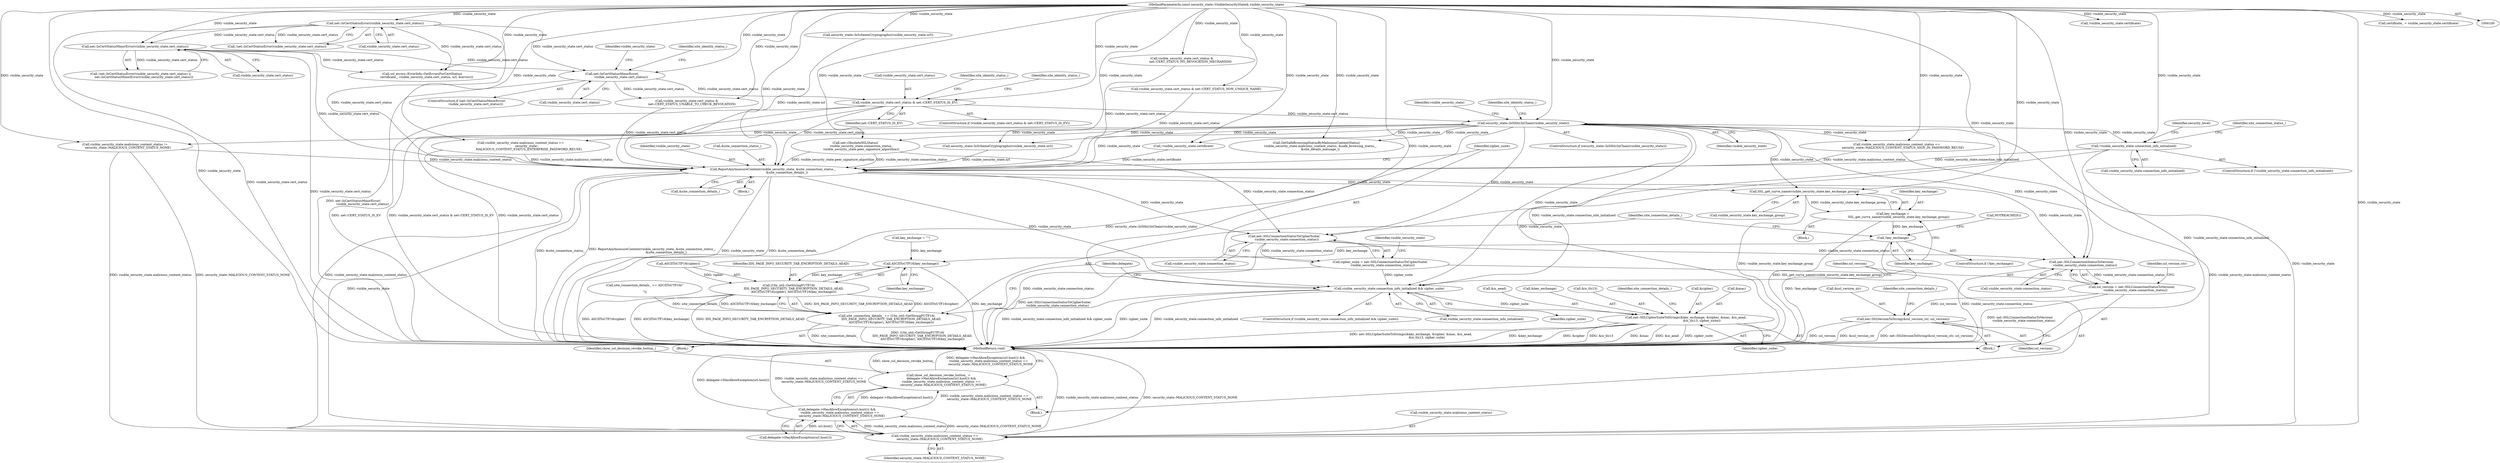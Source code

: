 digraph "0_Chrome_7cde8513c12a6e8ec5d1d1eb1cfd078d9adad3ef@API" {
"1000471" [label="(Call,!visible_security_state.connection_info_initialized)"];
"1000313" [label="(Call,security_state::IsSHA1InChain(visible_security_state))"];
"1000262" [label="(Call,visible_security_state.cert_status & net::CERT_STATUS_IS_EV)"];
"1000208" [label="(Call,net::IsCertStatusMinorError(\n                   visible_security_state.cert_status))"];
"1000187" [label="(Call,net::IsCertStatusMinorError(visible_security_state.cert_status))"];
"1000183" [label="(Call,net::IsCertStatusError(visible_security_state.cert_status))"];
"1000103" [label="(MethodParameterIn,const security_state::VisibleSecurityState& visible_security_state)"];
"1000508" [label="(Call,ReportAnyInsecureContent(visible_security_state, &site_connection_status_,\n                             &site_connection_details_))"];
"1000517" [label="(Call,net::SSLConnectionStatusToCipherSuite(\n      visible_security_state.connection_status))"];
"1000515" [label="(Call,cipher_suite = net::SSLConnectionStatusToCipherSuite(\n      visible_security_state.connection_status))"];
"1000522" [label="(Call,visible_security_state.connection_info_initialized && cipher_suite)"];
"1000555" [label="(Call,net::SSLCipherSuiteToStrings(&key_exchange, &cipher, &mac, &is_aead,\n                                 &is_tls13, cipher_suite))"];
"1000531" [label="(Call,net::SSLConnectionStatusToVersion(\n        visible_security_state.connection_status))"];
"1000529" [label="(Call,ssl_version = net::SSLConnectionStatusToVersion(\n        visible_security_state.connection_status))"];
"1000536" [label="(Call,net::SSLVersionToString(&ssl_version_str, ssl_version))"];
"1000579" [label="(Call,SSL_get_curve_name(visible_security_state.key_exchange_group))"];
"1000577" [label="(Call,key_exchange =\n            SSL_get_curve_name(visible_security_state.key_exchange_group))"];
"1000584" [label="(Call,!key_exchange)"];
"1000597" [label="(Call,ASCIIToUTF16(key_exchange))"];
"1000593" [label="(Call,l10n_util::GetStringFUTF16(\n          IDS_PAGE_INFO_SECURITY_TAB_ENCRYPTION_DETAILS_AEAD,\n          ASCIIToUTF16(cipher), ASCIIToUTF16(key_exchange)))"];
"1000591" [label="(Call,site_connection_details_ += l10n_util::GetStringFUTF16(\n          IDS_PAGE_INFO_SECURITY_TAB_ENCRYPTION_DETAILS_AEAD,\n          ASCIIToUTF16(cipher), ASCIIToUTF16(key_exchange)))"];
"1000623" [label="(Call,visible_security_state.malicious_content_status ==\n          security_state::MALICIOUS_CONTENT_STATUS_NONE)"];
"1000620" [label="(Call,delegate->HasAllowException(url.host()) &&\n      visible_security_state.malicious_content_status ==\n          security_state::MALICIOUS_CONTENT_STATUS_NONE)"];
"1000618" [label="(Call,show_ssl_decision_revoke_button_ =\n      delegate->HasAllowException(url.host()) &&\n      visible_security_state.malicious_content_status ==\n          security_state::MALICIOUS_CONTENT_STATUS_NONE)"];
"1000182" [label="(Call,!net::IsCertStatusError(visible_security_state.cert_status))"];
"1000509" [label="(Identifier,visible_security_state)"];
"1000564" [label="(Call,&is_tls13)"];
"1000314" [label="(Identifier,visible_security_state)"];
"1000232" [label="(Call,visible_security_state.cert_status &\n           net::CERT_STATUS_UNABLE_TO_CHECK_REVOCATION)"];
"1000522" [label="(Call,visible_security_state.connection_info_initialized && cipher_suite)"];
"1000618" [label="(Call,show_ssl_decision_revoke_button_ =\n      delegate->HasAllowException(url.host()) &&\n      visible_security_state.malicious_content_status ==\n          security_state::MALICIOUS_CONTENT_STATUS_NONE)"];
"1000530" [label="(Identifier,ssl_version)"];
"1000181" [label="(Call,!net::IsCertStatusError(visible_security_state.cert_status) ||\n       net::IsCertStatusMinorError(visible_security_state.cert_status))"];
"1000591" [label="(Call,site_connection_details_ += l10n_util::GetStringFUTF16(\n          IDS_PAGE_INFO_SECURITY_TAB_ENCRYPTION_DETAILS_AEAD,\n          ASCIIToUTF16(cipher), ASCIIToUTF16(key_exchange)))"];
"1000404" [label="(Identifier,visible_security_state)"];
"1000402" [label="(Call,visible_security_state.malicious_content_status !=\n      security_state::MALICIOUS_CONTENT_STATUS_NONE)"];
"1000573" [label="(Block,)"];
"1000541" [label="(Identifier,site_connection_details_)"];
"1000592" [label="(Identifier,site_connection_details_)"];
"1000470" [label="(ControlStructure,if (!visible_security_state.connection_info_initialized))"];
"1000587" [label="(Call,NOTREACHED())"];
"1000578" [label="(Identifier,key_exchange)"];
"1000537" [label="(Call,&ssl_version_str)"];
"1000585" [label="(Identifier,key_exchange)"];
"1000510" [label="(Call,&site_connection_status_)"];
"1000313" [label="(Call,security_state::IsSHA1InChain(visible_security_state))"];
"1000209" [label="(Call,visible_security_state.cert_status)"];
"1000568" [label="(Identifier,site_connection_details_)"];
"1000512" [label="(Call,&site_connection_details_)"];
"1000597" [label="(Call,ASCIIToUTF16(key_exchange))"];
"1000595" [label="(Call,ASCIIToUTF16(cipher))"];
"1000593" [label="(Call,l10n_util::GetStringFUTF16(\n          IDS_PAGE_INFO_SECURITY_TAB_ENCRYPTION_DETAILS_AEAD,\n          ASCIIToUTF16(cipher), ASCIIToUTF16(key_exchange)))"];
"1000334" [label="(Call,security_state::IsSchemeCryptographic(visible_security_state.url))"];
"1000483" [label="(Block,)"];
"1000527" [label="(Block,)"];
"1000457" [label="(Call,security_state::IsSchemeCryptographic(visible_security_state.url))"];
"1000477" [label="(Identifier,security_level)"];
"1000264" [label="(Identifier,visible_security_state)"];
"1000452" [label="(Call,!visible_security_state.certificate)"];
"1000489" [label="(Call,net::ObsoleteSSLStatus(\n            visible_security_state.connection_status,\n            visible_security_state.peer_signature_algorithm))"];
"1000588" [label="(Call,key_exchange = \"\")"];
"1000423" [label="(Call,visible_security_state.malicious_content_status ==\n             security_state::MALICIOUS_CONTENT_STATUS_SIGN_IN_PASSWORD_REUSE)"];
"1000428" [label="(Call,visible_security_state.malicious_content_status ==\n             security_state::\n                 MALICIOUS_CONTENT_STATUS_ENTERPRISE_PASSWORD_REUSE)"];
"1000244" [label="(Call,visible_security_state.cert_status &\n                  net::CERT_STATUS_NO_REVOCATION_MECHANISM)"];
"1000619" [label="(Identifier,show_ssl_decision_revoke_button_)"];
"1000263" [label="(Call,visible_security_state.cert_status)"];
"1000361" [label="(Call,ssl_errors::ErrorInfo::GetErrorsForCertStatus(\n         certificate_, visible_security_state.cert_status, url, &errors))"];
"1000558" [label="(Call,&cipher)"];
"1000521" [label="(ControlStructure,if (visible_security_state.connection_info_initialized && cipher_suite))"];
"1000523" [label="(Call,visible_security_state.connection_info_initialized)"];
"1000624" [label="(Call,visible_security_state.malicious_content_status)"];
"1000387" [label="(Call,visible_security_state.cert_status & net::CERT_STATUS_NON_UNIQUE_NAME)"];
"1000531" [label="(Call,net::SSLConnectionStatusToVersion(\n        visible_security_state.connection_status))"];
"1000517" [label="(Call,net::SSLConnectionStatusToCipherSuite(\n      visible_security_state.connection_status))"];
"1000104" [label="(Block,)"];
"1000485" [label="(Identifier,site_connection_status_)"];
"1000529" [label="(Call,ssl_version = net::SSLConnectionStatusToVersion(\n        visible_security_state.connection_status))"];
"1000538" [label="(Identifier,ssl_version_str)"];
"1000536" [label="(Call,net::SSLVersionToString(&ssl_version_str, ssl_version))"];
"1000299" [label="(Identifier,site_identity_status_)"];
"1000621" [label="(Call,delegate->HasAllowException(url.host()))"];
"1000183" [label="(Call,net::IsCertStatusError(visible_security_state.cert_status))"];
"1000539" [label="(Identifier,ssl_version)"];
"1000567" [label="(Call,site_connection_details_ += ASCIIToUTF16(\"\n\n\"))"];
"1000560" [label="(Call,&mac)"];
"1000532" [label="(Call,visible_security_state.connection_status)"];
"1000103" [label="(MethodParameterIn,const security_state::VisibleSecurityState& visible_security_state)"];
"1000613" [label="(Identifier,delegate)"];
"1000623" [label="(Call,visible_security_state.malicious_content_status ==\n          security_state::MALICIOUS_CONTENT_STATUS_NONE)"];
"1000269" [label="(Identifier,site_identity_status_)"];
"1000338" [label="(Call,!visible_security_state.certificate)"];
"1000408" [label="(Call,GetSafeBrowsingStatusByMaliciousContentStatus(\n        visible_security_state.malicious_content_status, &safe_browsing_status_,\n        &site_details_message_))"];
"1000516" [label="(Identifier,cipher_suite)"];
"1000524" [label="(Identifier,visible_security_state)"];
"1000317" [label="(Identifier,site_identity_status_)"];
"1000208" [label="(Call,net::IsCertStatusMinorError(\n                   visible_security_state.cert_status))"];
"1000262" [label="(Call,visible_security_state.cert_status & net::CERT_STATUS_IS_EV)"];
"1000579" [label="(Call,SSL_get_curve_name(visible_security_state.key_exchange_group))"];
"1000515" [label="(Call,cipher_suite = net::SSLConnectionStatusToCipherSuite(\n      visible_security_state.connection_status))"];
"1000188" [label="(Call,visible_security_state.cert_status)"];
"1000562" [label="(Call,&is_aead)"];
"1000526" [label="(Identifier,cipher_suite)"];
"1000577" [label="(Call,key_exchange =\n            SSL_get_curve_name(visible_security_state.key_exchange_group))"];
"1000576" [label="(Block,)"];
"1000584" [label="(Call,!key_exchange)"];
"1000627" [label="(Identifier,security_state::MALICIOUS_CONTENT_STATUS_NONE)"];
"1000628" [label="(MethodReturn,void)"];
"1000518" [label="(Call,visible_security_state.connection_status)"];
"1000471" [label="(Call,!visible_security_state.connection_info_initialized)"];
"1000184" [label="(Call,visible_security_state.cert_status)"];
"1000214" [label="(Identifier,site_identity_status_)"];
"1000312" [label="(ControlStructure,if (security_state::IsSHA1InChain(visible_security_state)))"];
"1000266" [label="(Identifier,net::CERT_STATUS_IS_EV)"];
"1000472" [label="(Call,visible_security_state.connection_info_initialized)"];
"1000508" [label="(Call,ReportAnyInsecureContent(visible_security_state, &site_connection_status_,\n                             &site_connection_details_))"];
"1000207" [label="(ControlStructure,if (net::IsCertStatusMinorError(\n                   visible_security_state.cert_status)))"];
"1000187" [label="(Call,net::IsCertStatusMinorError(visible_security_state.cert_status))"];
"1000556" [label="(Call,&key_exchange)"];
"1000580" [label="(Call,visible_security_state.key_exchange_group)"];
"1000620" [label="(Call,delegate->HasAllowException(url.host()) &&\n      visible_security_state.malicious_content_status ==\n          security_state::MALICIOUS_CONTENT_STATUS_NONE)"];
"1000598" [label="(Identifier,key_exchange)"];
"1000261" [label="(ControlStructure,if (visible_security_state.cert_status & net::CERT_STATUS_IS_EV))"];
"1000173" [label="(Call,certificate_ = visible_security_state.certificate)"];
"1000566" [label="(Identifier,cipher_suite)"];
"1000583" [label="(ControlStructure,if (!key_exchange))"];
"1000555" [label="(Call,net::SSLCipherSuiteToStrings(&key_exchange, &cipher, &mac, &is_aead,\n                                 &is_tls13, cipher_suite))"];
"1000594" [label="(Identifier,IDS_PAGE_INFO_SECURITY_TAB_ENCRYPTION_DETAILS_AEAD)"];
"1000471" -> "1000470"  [label="AST: "];
"1000471" -> "1000472"  [label="CFG: "];
"1000472" -> "1000471"  [label="AST: "];
"1000477" -> "1000471"  [label="CFG: "];
"1000485" -> "1000471"  [label="CFG: "];
"1000471" -> "1000628"  [label="DDG: !visible_security_state.connection_info_initialized"];
"1000313" -> "1000471"  [label="DDG: visible_security_state"];
"1000103" -> "1000471"  [label="DDG: visible_security_state"];
"1000471" -> "1000508"  [label="DDG: visible_security_state.connection_info_initialized"];
"1000471" -> "1000522"  [label="DDG: visible_security_state.connection_info_initialized"];
"1000313" -> "1000312"  [label="AST: "];
"1000313" -> "1000314"  [label="CFG: "];
"1000314" -> "1000313"  [label="AST: "];
"1000317" -> "1000313"  [label="CFG: "];
"1000404" -> "1000313"  [label="CFG: "];
"1000313" -> "1000628"  [label="DDG: security_state::IsSHA1InChain(visible_security_state)"];
"1000313" -> "1000628"  [label="DDG: visible_security_state"];
"1000262" -> "1000313"  [label="DDG: visible_security_state.cert_status"];
"1000103" -> "1000313"  [label="DDG: visible_security_state"];
"1000313" -> "1000402"  [label="DDG: visible_security_state"];
"1000313" -> "1000408"  [label="DDG: visible_security_state"];
"1000313" -> "1000423"  [label="DDG: visible_security_state"];
"1000313" -> "1000428"  [label="DDG: visible_security_state"];
"1000313" -> "1000452"  [label="DDG: visible_security_state"];
"1000313" -> "1000457"  [label="DDG: visible_security_state"];
"1000313" -> "1000489"  [label="DDG: visible_security_state"];
"1000313" -> "1000508"  [label="DDG: visible_security_state"];
"1000313" -> "1000517"  [label="DDG: visible_security_state"];
"1000313" -> "1000522"  [label="DDG: visible_security_state"];
"1000313" -> "1000531"  [label="DDG: visible_security_state"];
"1000313" -> "1000579"  [label="DDG: visible_security_state"];
"1000313" -> "1000623"  [label="DDG: visible_security_state"];
"1000262" -> "1000261"  [label="AST: "];
"1000262" -> "1000266"  [label="CFG: "];
"1000263" -> "1000262"  [label="AST: "];
"1000266" -> "1000262"  [label="AST: "];
"1000269" -> "1000262"  [label="CFG: "];
"1000299" -> "1000262"  [label="CFG: "];
"1000262" -> "1000628"  [label="DDG: visible_security_state.cert_status"];
"1000262" -> "1000628"  [label="DDG: net::CERT_STATUS_IS_EV"];
"1000262" -> "1000628"  [label="DDG: visible_security_state.cert_status & net::CERT_STATUS_IS_EV"];
"1000208" -> "1000262"  [label="DDG: visible_security_state.cert_status"];
"1000103" -> "1000262"  [label="DDG: visible_security_state"];
"1000262" -> "1000508"  [label="DDG: visible_security_state.cert_status"];
"1000208" -> "1000207"  [label="AST: "];
"1000208" -> "1000209"  [label="CFG: "];
"1000209" -> "1000208"  [label="AST: "];
"1000214" -> "1000208"  [label="CFG: "];
"1000264" -> "1000208"  [label="CFG: "];
"1000208" -> "1000628"  [label="DDG: net::IsCertStatusMinorError(\n                   visible_security_state.cert_status)"];
"1000187" -> "1000208"  [label="DDG: visible_security_state.cert_status"];
"1000183" -> "1000208"  [label="DDG: visible_security_state.cert_status"];
"1000103" -> "1000208"  [label="DDG: visible_security_state"];
"1000208" -> "1000232"  [label="DDG: visible_security_state.cert_status"];
"1000187" -> "1000181"  [label="AST: "];
"1000187" -> "1000188"  [label="CFG: "];
"1000188" -> "1000187"  [label="AST: "];
"1000181" -> "1000187"  [label="CFG: "];
"1000187" -> "1000628"  [label="DDG: visible_security_state.cert_status"];
"1000187" -> "1000181"  [label="DDG: visible_security_state.cert_status"];
"1000183" -> "1000187"  [label="DDG: visible_security_state.cert_status"];
"1000103" -> "1000187"  [label="DDG: visible_security_state"];
"1000187" -> "1000361"  [label="DDG: visible_security_state.cert_status"];
"1000187" -> "1000508"  [label="DDG: visible_security_state.cert_status"];
"1000183" -> "1000182"  [label="AST: "];
"1000183" -> "1000184"  [label="CFG: "];
"1000184" -> "1000183"  [label="AST: "];
"1000182" -> "1000183"  [label="CFG: "];
"1000183" -> "1000628"  [label="DDG: visible_security_state.cert_status"];
"1000183" -> "1000182"  [label="DDG: visible_security_state.cert_status"];
"1000103" -> "1000183"  [label="DDG: visible_security_state"];
"1000183" -> "1000361"  [label="DDG: visible_security_state.cert_status"];
"1000183" -> "1000508"  [label="DDG: visible_security_state.cert_status"];
"1000103" -> "1000100"  [label="AST: "];
"1000103" -> "1000628"  [label="DDG: visible_security_state"];
"1000103" -> "1000173"  [label="DDG: visible_security_state"];
"1000103" -> "1000232"  [label="DDG: visible_security_state"];
"1000103" -> "1000244"  [label="DDG: visible_security_state"];
"1000103" -> "1000334"  [label="DDG: visible_security_state"];
"1000103" -> "1000338"  [label="DDG: visible_security_state"];
"1000103" -> "1000361"  [label="DDG: visible_security_state"];
"1000103" -> "1000387"  [label="DDG: visible_security_state"];
"1000103" -> "1000402"  [label="DDG: visible_security_state"];
"1000103" -> "1000408"  [label="DDG: visible_security_state"];
"1000103" -> "1000423"  [label="DDG: visible_security_state"];
"1000103" -> "1000428"  [label="DDG: visible_security_state"];
"1000103" -> "1000452"  [label="DDG: visible_security_state"];
"1000103" -> "1000457"  [label="DDG: visible_security_state"];
"1000103" -> "1000489"  [label="DDG: visible_security_state"];
"1000103" -> "1000508"  [label="DDG: visible_security_state"];
"1000103" -> "1000517"  [label="DDG: visible_security_state"];
"1000103" -> "1000522"  [label="DDG: visible_security_state"];
"1000103" -> "1000531"  [label="DDG: visible_security_state"];
"1000103" -> "1000579"  [label="DDG: visible_security_state"];
"1000103" -> "1000623"  [label="DDG: visible_security_state"];
"1000508" -> "1000483"  [label="AST: "];
"1000508" -> "1000512"  [label="CFG: "];
"1000509" -> "1000508"  [label="AST: "];
"1000510" -> "1000508"  [label="AST: "];
"1000512" -> "1000508"  [label="AST: "];
"1000516" -> "1000508"  [label="CFG: "];
"1000508" -> "1000628"  [label="DDG: visible_security_state"];
"1000508" -> "1000628"  [label="DDG: &site_connection_details_"];
"1000508" -> "1000628"  [label="DDG: &site_connection_status_"];
"1000508" -> "1000628"  [label="DDG: ReportAnyInsecureContent(visible_security_state, &site_connection_status_,\n                             &site_connection_details_)"];
"1000232" -> "1000508"  [label="DDG: visible_security_state.cert_status"];
"1000423" -> "1000508"  [label="DDG: visible_security_state.malicious_content_status"];
"1000452" -> "1000508"  [label="DDG: visible_security_state.certificate"];
"1000489" -> "1000508"  [label="DDG: visible_security_state.connection_status"];
"1000489" -> "1000508"  [label="DDG: visible_security_state.peer_signature_algorithm"];
"1000457" -> "1000508"  [label="DDG: visible_security_state.url"];
"1000244" -> "1000508"  [label="DDG: visible_security_state.cert_status"];
"1000387" -> "1000508"  [label="DDG: visible_security_state.cert_status"];
"1000402" -> "1000508"  [label="DDG: visible_security_state.malicious_content_status"];
"1000428" -> "1000508"  [label="DDG: visible_security_state.malicious_content_status"];
"1000334" -> "1000508"  [label="DDG: visible_security_state.url"];
"1000508" -> "1000517"  [label="DDG: visible_security_state"];
"1000508" -> "1000522"  [label="DDG: visible_security_state"];
"1000508" -> "1000531"  [label="DDG: visible_security_state"];
"1000508" -> "1000579"  [label="DDG: visible_security_state"];
"1000508" -> "1000623"  [label="DDG: visible_security_state"];
"1000517" -> "1000515"  [label="AST: "];
"1000517" -> "1000518"  [label="CFG: "];
"1000518" -> "1000517"  [label="AST: "];
"1000515" -> "1000517"  [label="CFG: "];
"1000517" -> "1000628"  [label="DDG: visible_security_state.connection_status"];
"1000517" -> "1000515"  [label="DDG: visible_security_state.connection_status"];
"1000489" -> "1000517"  [label="DDG: visible_security_state.connection_status"];
"1000517" -> "1000531"  [label="DDG: visible_security_state.connection_status"];
"1000515" -> "1000104"  [label="AST: "];
"1000516" -> "1000515"  [label="AST: "];
"1000524" -> "1000515"  [label="CFG: "];
"1000515" -> "1000628"  [label="DDG: net::SSLConnectionStatusToCipherSuite(\n      visible_security_state.connection_status)"];
"1000515" -> "1000522"  [label="DDG: cipher_suite"];
"1000522" -> "1000521"  [label="AST: "];
"1000522" -> "1000523"  [label="CFG: "];
"1000522" -> "1000526"  [label="CFG: "];
"1000523" -> "1000522"  [label="AST: "];
"1000526" -> "1000522"  [label="AST: "];
"1000530" -> "1000522"  [label="CFG: "];
"1000613" -> "1000522"  [label="CFG: "];
"1000522" -> "1000628"  [label="DDG: visible_security_state.connection_info_initialized && cipher_suite"];
"1000522" -> "1000628"  [label="DDG: cipher_suite"];
"1000522" -> "1000628"  [label="DDG: visible_security_state.connection_info_initialized"];
"1000522" -> "1000555"  [label="DDG: cipher_suite"];
"1000555" -> "1000527"  [label="AST: "];
"1000555" -> "1000566"  [label="CFG: "];
"1000556" -> "1000555"  [label="AST: "];
"1000558" -> "1000555"  [label="AST: "];
"1000560" -> "1000555"  [label="AST: "];
"1000562" -> "1000555"  [label="AST: "];
"1000564" -> "1000555"  [label="AST: "];
"1000566" -> "1000555"  [label="AST: "];
"1000568" -> "1000555"  [label="CFG: "];
"1000555" -> "1000628"  [label="DDG: &mac"];
"1000555" -> "1000628"  [label="DDG: &is_aead"];
"1000555" -> "1000628"  [label="DDG: cipher_suite"];
"1000555" -> "1000628"  [label="DDG: net::SSLCipherSuiteToStrings(&key_exchange, &cipher, &mac, &is_aead,\n                                 &is_tls13, cipher_suite)"];
"1000555" -> "1000628"  [label="DDG: &key_exchange"];
"1000555" -> "1000628"  [label="DDG: &cipher"];
"1000555" -> "1000628"  [label="DDG: &is_tls13"];
"1000531" -> "1000529"  [label="AST: "];
"1000531" -> "1000532"  [label="CFG: "];
"1000532" -> "1000531"  [label="AST: "];
"1000529" -> "1000531"  [label="CFG: "];
"1000531" -> "1000628"  [label="DDG: visible_security_state.connection_status"];
"1000531" -> "1000529"  [label="DDG: visible_security_state.connection_status"];
"1000529" -> "1000527"  [label="AST: "];
"1000530" -> "1000529"  [label="AST: "];
"1000538" -> "1000529"  [label="CFG: "];
"1000529" -> "1000628"  [label="DDG: net::SSLConnectionStatusToVersion(\n        visible_security_state.connection_status)"];
"1000529" -> "1000536"  [label="DDG: ssl_version"];
"1000536" -> "1000527"  [label="AST: "];
"1000536" -> "1000539"  [label="CFG: "];
"1000537" -> "1000536"  [label="AST: "];
"1000539" -> "1000536"  [label="AST: "];
"1000541" -> "1000536"  [label="CFG: "];
"1000536" -> "1000628"  [label="DDG: net::SSLVersionToString(&ssl_version_str, ssl_version)"];
"1000536" -> "1000628"  [label="DDG: ssl_version"];
"1000536" -> "1000628"  [label="DDG: &ssl_version_str"];
"1000579" -> "1000577"  [label="AST: "];
"1000579" -> "1000580"  [label="CFG: "];
"1000580" -> "1000579"  [label="AST: "];
"1000577" -> "1000579"  [label="CFG: "];
"1000579" -> "1000628"  [label="DDG: visible_security_state.key_exchange_group"];
"1000579" -> "1000577"  [label="DDG: visible_security_state.key_exchange_group"];
"1000577" -> "1000576"  [label="AST: "];
"1000578" -> "1000577"  [label="AST: "];
"1000585" -> "1000577"  [label="CFG: "];
"1000577" -> "1000628"  [label="DDG: SSL_get_curve_name(visible_security_state.key_exchange_group)"];
"1000577" -> "1000584"  [label="DDG: key_exchange"];
"1000584" -> "1000583"  [label="AST: "];
"1000584" -> "1000585"  [label="CFG: "];
"1000585" -> "1000584"  [label="AST: "];
"1000587" -> "1000584"  [label="CFG: "];
"1000592" -> "1000584"  [label="CFG: "];
"1000584" -> "1000628"  [label="DDG: !key_exchange"];
"1000584" -> "1000597"  [label="DDG: key_exchange"];
"1000597" -> "1000593"  [label="AST: "];
"1000597" -> "1000598"  [label="CFG: "];
"1000598" -> "1000597"  [label="AST: "];
"1000593" -> "1000597"  [label="CFG: "];
"1000597" -> "1000628"  [label="DDG: key_exchange"];
"1000597" -> "1000593"  [label="DDG: key_exchange"];
"1000588" -> "1000597"  [label="DDG: key_exchange"];
"1000593" -> "1000591"  [label="AST: "];
"1000594" -> "1000593"  [label="AST: "];
"1000595" -> "1000593"  [label="AST: "];
"1000591" -> "1000593"  [label="CFG: "];
"1000593" -> "1000628"  [label="DDG: ASCIIToUTF16(cipher)"];
"1000593" -> "1000628"  [label="DDG: ASCIIToUTF16(key_exchange)"];
"1000593" -> "1000628"  [label="DDG: IDS_PAGE_INFO_SECURITY_TAB_ENCRYPTION_DETAILS_AEAD"];
"1000593" -> "1000591"  [label="DDG: IDS_PAGE_INFO_SECURITY_TAB_ENCRYPTION_DETAILS_AEAD"];
"1000593" -> "1000591"  [label="DDG: ASCIIToUTF16(cipher)"];
"1000593" -> "1000591"  [label="DDG: ASCIIToUTF16(key_exchange)"];
"1000595" -> "1000593"  [label="DDG: cipher"];
"1000591" -> "1000573"  [label="AST: "];
"1000592" -> "1000591"  [label="AST: "];
"1000613" -> "1000591"  [label="CFG: "];
"1000591" -> "1000628"  [label="DDG: site_connection_details_"];
"1000591" -> "1000628"  [label="DDG: l10n_util::GetStringFUTF16(\n          IDS_PAGE_INFO_SECURITY_TAB_ENCRYPTION_DETAILS_AEAD,\n          ASCIIToUTF16(cipher), ASCIIToUTF16(key_exchange))"];
"1000567" -> "1000591"  [label="DDG: site_connection_details_"];
"1000623" -> "1000620"  [label="AST: "];
"1000623" -> "1000627"  [label="CFG: "];
"1000624" -> "1000623"  [label="AST: "];
"1000627" -> "1000623"  [label="AST: "];
"1000620" -> "1000623"  [label="CFG: "];
"1000623" -> "1000628"  [label="DDG: visible_security_state.malicious_content_status"];
"1000623" -> "1000628"  [label="DDG: security_state::MALICIOUS_CONTENT_STATUS_NONE"];
"1000623" -> "1000620"  [label="DDG: visible_security_state.malicious_content_status"];
"1000623" -> "1000620"  [label="DDG: security_state::MALICIOUS_CONTENT_STATUS_NONE"];
"1000402" -> "1000623"  [label="DDG: visible_security_state.malicious_content_status"];
"1000402" -> "1000623"  [label="DDG: security_state::MALICIOUS_CONTENT_STATUS_NONE"];
"1000423" -> "1000623"  [label="DDG: visible_security_state.malicious_content_status"];
"1000428" -> "1000623"  [label="DDG: visible_security_state.malicious_content_status"];
"1000620" -> "1000618"  [label="AST: "];
"1000620" -> "1000621"  [label="CFG: "];
"1000621" -> "1000620"  [label="AST: "];
"1000618" -> "1000620"  [label="CFG: "];
"1000620" -> "1000628"  [label="DDG: visible_security_state.malicious_content_status ==\n          security_state::MALICIOUS_CONTENT_STATUS_NONE"];
"1000620" -> "1000628"  [label="DDG: delegate->HasAllowException(url.host())"];
"1000620" -> "1000618"  [label="DDG: delegate->HasAllowException(url.host())"];
"1000620" -> "1000618"  [label="DDG: visible_security_state.malicious_content_status ==\n          security_state::MALICIOUS_CONTENT_STATUS_NONE"];
"1000621" -> "1000620"  [label="DDG: url.host()"];
"1000618" -> "1000104"  [label="AST: "];
"1000619" -> "1000618"  [label="AST: "];
"1000628" -> "1000618"  [label="CFG: "];
"1000618" -> "1000628"  [label="DDG: show_ssl_decision_revoke_button_"];
"1000618" -> "1000628"  [label="DDG: delegate->HasAllowException(url.host()) &&\n      visible_security_state.malicious_content_status ==\n          security_state::MALICIOUS_CONTENT_STATUS_NONE"];
}
